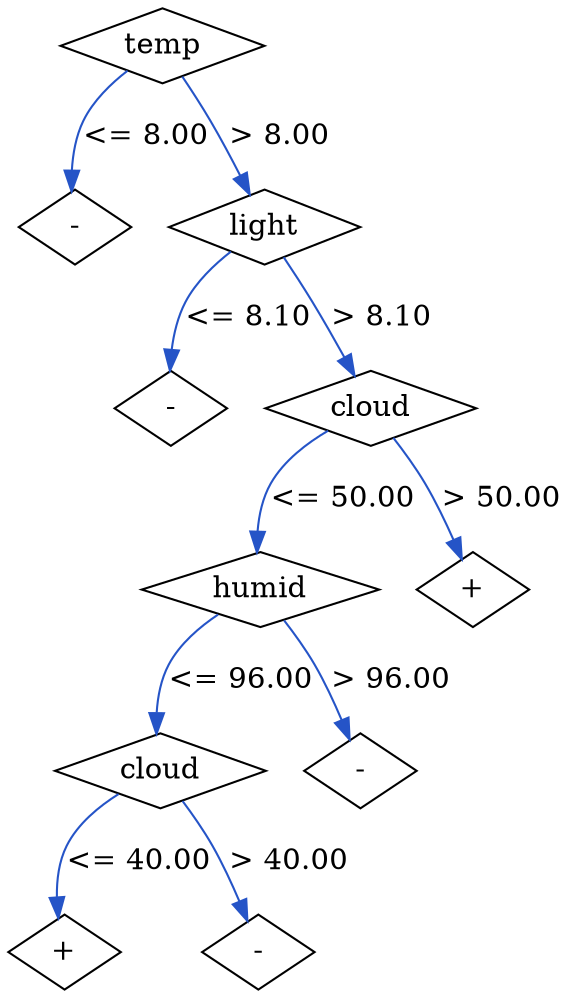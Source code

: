 # dot -Tpng -otrainging.png training.dot
digraph G
{
	node  [shape = diamond];
	edge  [color="#2554c7"];
	node0 [label ="temp"];
	node1 [label ="-"];
	node2 [label ="light"];
	node3 [label ="-"];
	node4 [label ="cloud"];
	node5 [label ="humid"];
	node6 [label ="cloud"];
	node7 [label ="+"];
	node8 [label ="-"];
	node9 [label ="-"];
	node10 [label ="+"];


	node0 -> node1 [label="<= 8.00"]
	node0 -> node2 [label="> 8.00"]
	node2 -> node3 [label="<= 8.10"]
	node2 -> node4 [label="> 8.10"]
	node4 -> node5 [label="<= 50.00"]
	node4 -> node10 [label="> 50.00"]
	node5 -> node6 [label="<= 96.00"]
	node5 -> node9 [label="> 96.00"]
	node6 -> node7 [label="<= 40.00"]
	node6 -> node8 [label="> 40.00"]
}
